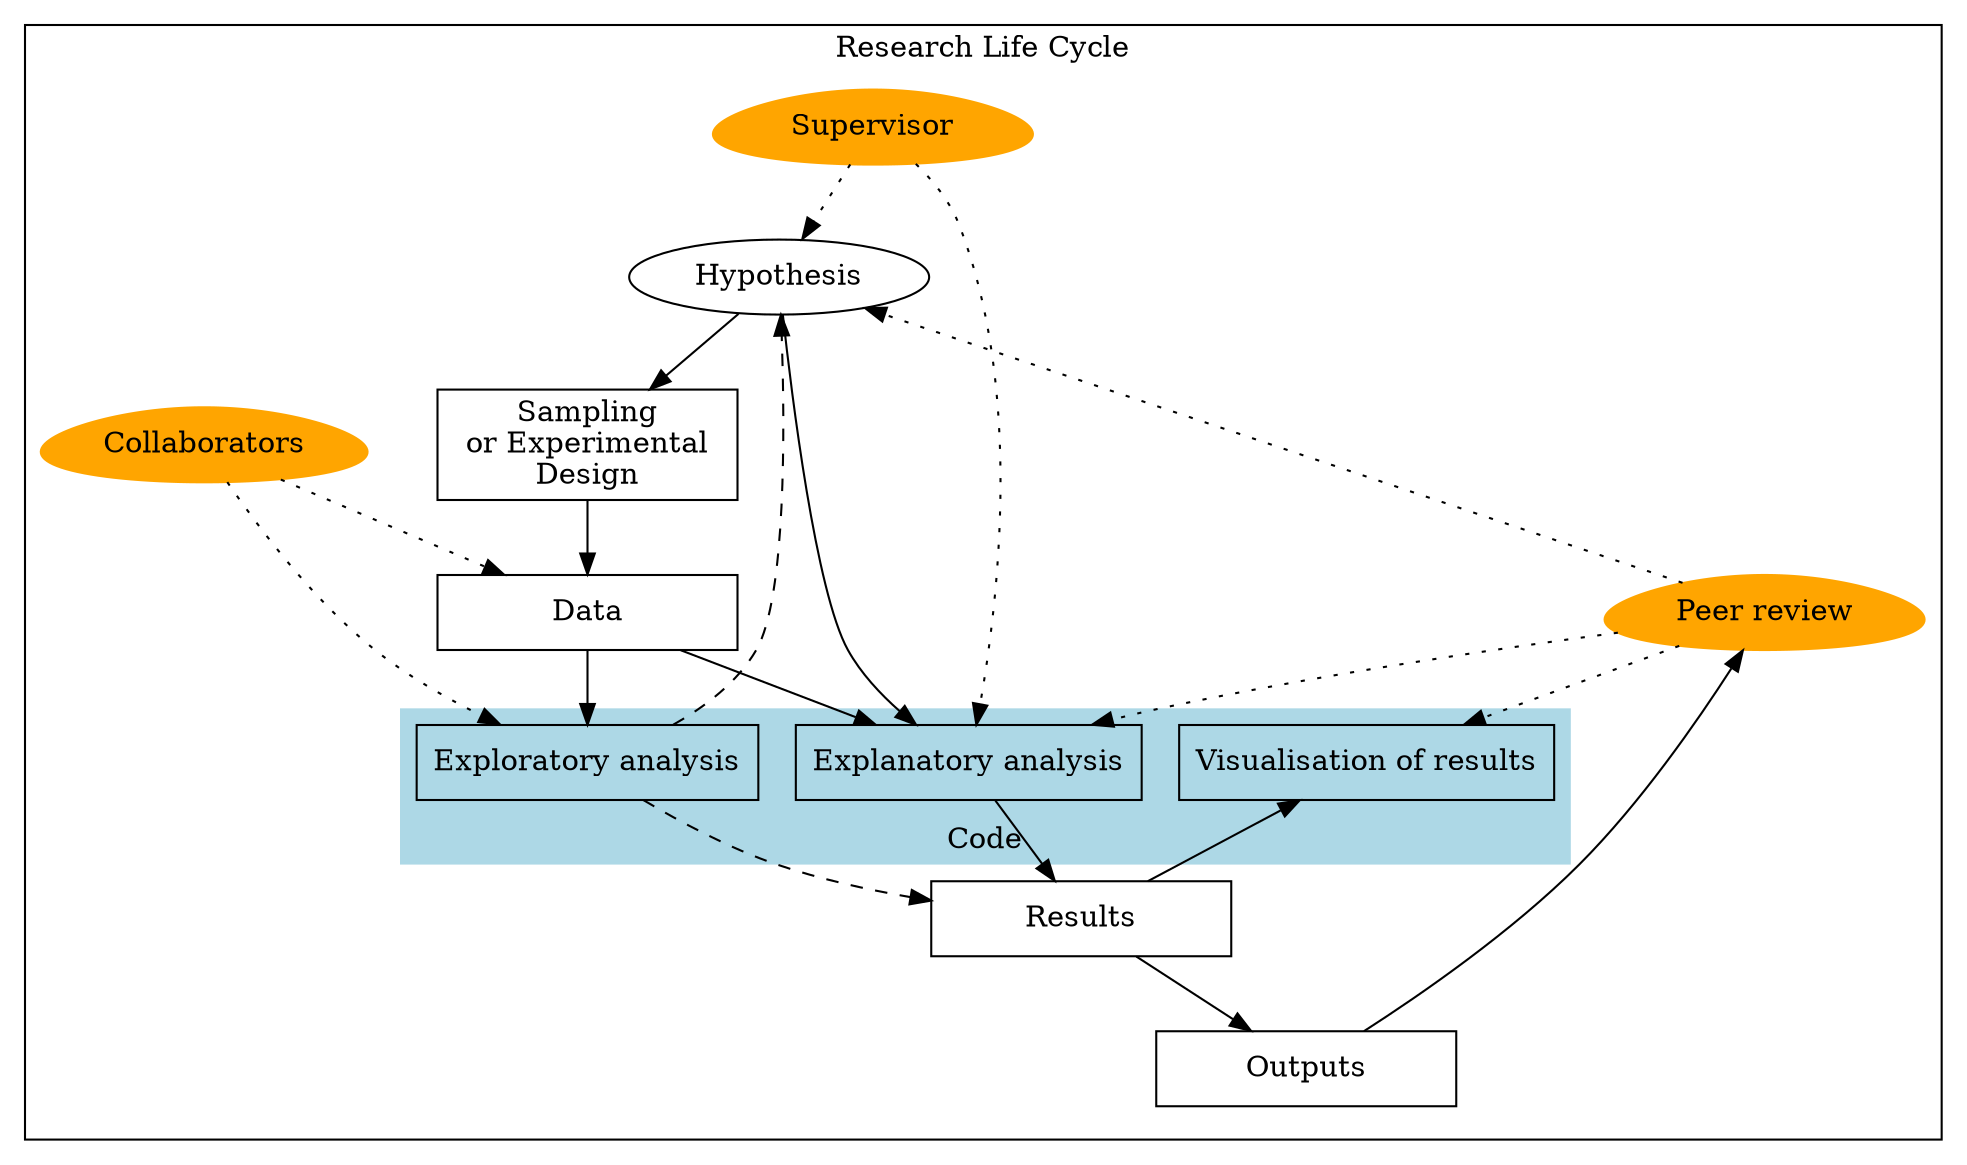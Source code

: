 digraph G {
    
    node [shape="box" width=2]
    subgraph cluster_res { 
        label="Research Life Cycle"
        subgraph cluster_steps {
          label=""
          pencolor=transparent
          H [label="Hypothesis" shape="ellipse"]
          A [label="Sampling\nor Experimental\nDesign"]
          orig_data [label="Data"]
          orig_results [label="Results"]
          orig_output [label="Outputs"]
          subgraph cluster_code { 
              bgcolor="lightblue"
              label="Code"
              labelloc="b"
              xplr_code [label="Exploratory analysis"]
              xpln_code [label="Explanatory analysis"]
              dviz_code [label="Visualisation of results"]
          }
        }
      { 
        node [color="orange" style="filled" shape="egg"]
        peer_review [label="Peer review"]
        supervisor [label="Supervisor"]
        collaborator [label="Collaborators"]
    }
    }
   
    H -> A
    H -> xpln_code
    A -> orig_data -> xplr_code 
    xplr_code -> H [style="dashed"]
    xplr_code -> orig_results  [style="dashed"]
    orig_data -> xpln_code
    xpln_code -> orig_results
    orig_results -> {dviz_code; orig_output}
    
    supervisor -> H [style="dotted"]
    supervisor -> xpln_code [style="dotted"]
    // orig_results -> {collaborator,supervisor}
    collaborator -> orig_data [style="dotted"]
    collaborator -> xplr_code [style="dotted"]
    orig_output -> peer_review
    peer_review -> xpln_code [style="dotted"]
    peer_review -> dviz_code [style="dotted"]
    peer_review -> H [style="dotted"]
}
